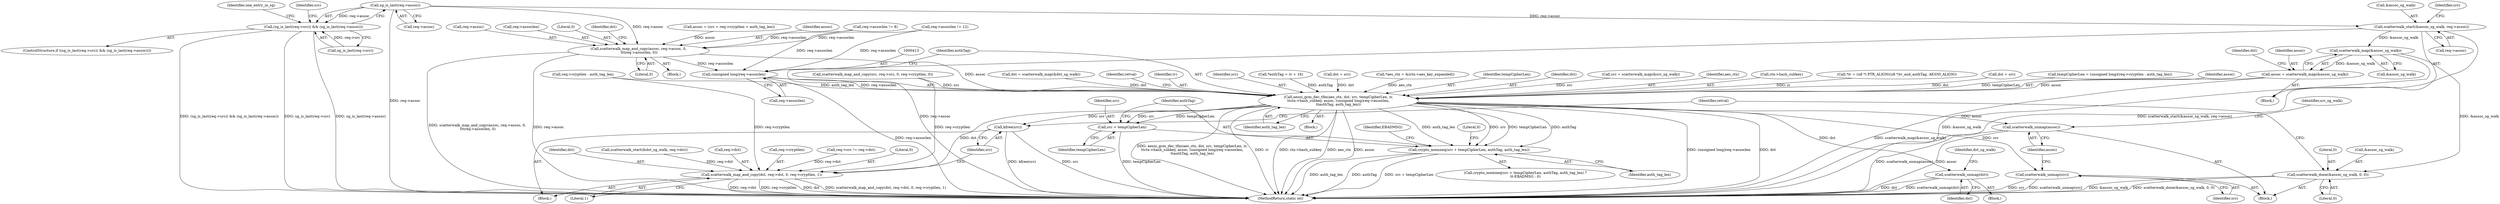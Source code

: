 digraph "1_linux_ccfe8c3f7e52ae83155cb038753f4c75b774ca8a@pointer" {
"1000297" [label="(Call,sg_is_last(req->assoc))"];
"1000292" [label="(Call,(sg_is_last(req->src)) && (sg_is_last(req->assoc)))"];
"1000311" [label="(Call,scatterwalk_start(&assoc_sg_walk, req->assoc))"];
"1000324" [label="(Call,scatterwalk_map(&assoc_sg_walk))"];
"1000322" [label="(Call,assoc = scatterwalk_map(&assoc_sg_walk))"];
"1000402" [label="(Call,aesni_gcm_dec_tfm(aes_ctx, dst, src, tempCipherLen, iv,\n\t\tctx->hash_subkey, assoc, (unsigned long)req->assoclen,\n\t\tauthTag, auth_tag_len))"];
"1000422" [label="(Call,crypto_memneq(src + tempCipherLen, authTag, auth_tag_len))"];
"1000423" [label="(Call,src + tempCipherLen)"];
"1000444" [label="(Call,scatterwalk_unmap(dst))"];
"1000451" [label="(Call,scatterwalk_unmap(src))"];
"1000453" [label="(Call,scatterwalk_unmap(assoc))"];
"1000467" [label="(Call,scatterwalk_map_and_copy(dst, req->dst, 0, req->cryptlen, 1))"];
"1000477" [label="(Call,kfree(src))"];
"1000460" [label="(Call,scatterwalk_done(&assoc_sg_walk, 0, 0))"];
"1000389" [label="(Call,scatterwalk_map_and_copy(assoc, req->assoc, 0,\n \t\t\treq->assoclen, 0))"];
"1000412" [label="(Call,(unsigned long)req->assoclen)"];
"1000405" [label="(Identifier,src)"];
"1000238" [label="(Call,req->cryptlen - auth_tag_len)"];
"1000395" [label="(Call,req->assoclen)"];
"1000389" [label="(Call,scatterwalk_map_and_copy(assoc, req->assoc, 0,\n \t\t\treq->assoclen, 0))"];
"1000478" [label="(Identifier,src)"];
"1000422" [label="(Call,crypto_memneq(src + tempCipherLen, authTag, auth_tag_len))"];
"1000425" [label="(Identifier,tempCipherLen)"];
"1000430" [label="(Literal,0)"];
"1000332" [label="(Call,req->src != req->dst)"];
"1000444" [label="(Call,scatterwalk_unmap(dst))"];
"1000466" [label="(Block,)"];
"1000312" [label="(Call,&assoc_sg_walk)"];
"1000400" [label="(Identifier,dst)"];
"1000480" [label="(Identifier,retval)"];
"1000171" [label="(Call,*authTag = iv + 16)"];
"1000467" [label="(Call,scatterwalk_map_and_copy(dst, req->dst, 0, req->cryptlen, 1))"];
"1000327" [label="(Call,dst = src)"];
"1000292" [label="(Call,(sg_is_last(req->src)) && (sg_is_last(req->assoc)))"];
"1000472" [label="(Literal,0)"];
"1000421" [label="(Call,crypto_memneq(src + tempCipherLen, authTag, auth_tag_len) ?\n\t\t-EBADMSG : 0)"];
"1000468" [label="(Identifier,dst)"];
"1000324" [label="(Call,scatterwalk_map(&assoc_sg_walk))"];
"1000433" [label="(Block,)"];
"1000148" [label="(Call,*aes_ctx = &(ctx->aes_key_expanded))"];
"1000402" [label="(Call,aesni_gcm_dec_tfm(aes_ctx, dst, src, tempCipherLen, iv,\n\t\tctx->hash_subkey, assoc, (unsigned long)req->assoclen,\n\t\tauthTag, auth_tag_len))"];
"1000311" [label="(Call,scatterwalk_start(&assoc_sg_walk, req->assoc))"];
"1000194" [label="(Call,req->assoclen != 12)"];
"1000477" [label="(Call,kfree(src))"];
"1000451" [label="(Call,scatterwalk_unmap(src))"];
"1000463" [label="(Literal,0)"];
"1000406" [label="(Identifier,tempCipherLen)"];
"1000301" [label="(Block,)"];
"1000303" [label="(Identifier,one_entry_in_sg)"];
"1000404" [label="(Identifier,dst)"];
"1000340" [label="(Call,scatterwalk_start(&dst_sg_walk, req->dst))"];
"1000448" [label="(Identifier,dst_sg_walk)"];
"1000297" [label="(Call,sg_is_last(req->assoc))"];
"1000317" [label="(Call,src = scatterwalk_map(&src_sg_walk))"];
"1000322" [label="(Call,assoc = scatterwalk_map(&assoc_sg_walk))"];
"1000314" [label="(Call,req->assoc)"];
"1000469" [label="(Call,req->dst)"];
"1000370" [label="(Call,assoc = (src + req->cryptlen + auth_tag_len))"];
"1000461" [label="(Call,&assoc_sg_walk)"];
"1000418" [label="(Identifier,auth_tag_len)"];
"1000417" [label="(Identifier,authTag)"];
"1000412" [label="(Call,(unsigned long)req->assoclen)"];
"1000291" [label="(ControlStructure,if ((sg_is_last(req->src)) && (sg_is_last(req->assoc))))"];
"1000390" [label="(Identifier,assoc)"];
"1000354" [label="(Identifier,src)"];
"1000293" [label="(Call,sg_is_last(req->src))"];
"1000427" [label="(Identifier,auth_tag_len)"];
"1000328" [label="(Identifier,dst)"];
"1000464" [label="(Literal,0)"];
"1000457" [label="(Identifier,src_sg_walk)"];
"1000452" [label="(Identifier,src)"];
"1000453" [label="(Call,scatterwalk_unmap(assoc))"];
"1000481" [label="(MethodReturn,static int)"];
"1000398" [label="(Literal,0)"];
"1000443" [label="(Block,)"];
"1000391" [label="(Call,req->assoc)"];
"1000403" [label="(Identifier,aes_ctx)"];
"1000408" [label="(Call,ctx->hash_subkey)"];
"1000460" [label="(Call,scatterwalk_done(&assoc_sg_walk, 0, 0))"];
"1000414" [label="(Call,req->assoclen)"];
"1000189" [label="(Call,req->assoclen != 8)"];
"1000325" [label="(Call,&assoc_sg_walk)"];
"1000445" [label="(Identifier,dst)"];
"1000161" [label="(Call,*iv = (u8 *) PTR_ALIGN((u8 *)iv_and_authTag, AESNI_ALIGN))"];
"1000424" [label="(Identifier,src)"];
"1000298" [label="(Call,req->assoc)"];
"1000379" [label="(Call,scatterwalk_map_and_copy(src, req->src, 0, req->cryptlen, 0))"];
"1000399" [label="(Call,dst = src)"];
"1000429" [label="(Identifier,EBADMSG)"];
"1000454" [label="(Identifier,assoc)"];
"1000476" [label="(Literal,1)"];
"1000423" [label="(Call,src + tempCipherLen)"];
"1000426" [label="(Identifier,authTag)"];
"1000323" [label="(Identifier,assoc)"];
"1000234" [label="(Call,tempCipherLen = (unsigned long)(req->cryptlen - auth_tag_len))"];
"1000411" [label="(Identifier,assoc)"];
"1000473" [label="(Call,req->cryptlen)"];
"1000346" [label="(Call,dst = scatterwalk_map(&dst_sg_walk))"];
"1000394" [label="(Literal,0)"];
"1000318" [label="(Identifier,src)"];
"1000108" [label="(Block,)"];
"1000420" [label="(Identifier,retval)"];
"1000407" [label="(Identifier,iv)"];
"1000352" [label="(Block,)"];
"1000297" -> "1000292"  [label="AST: "];
"1000297" -> "1000298"  [label="CFG: "];
"1000298" -> "1000297"  [label="AST: "];
"1000292" -> "1000297"  [label="CFG: "];
"1000297" -> "1000481"  [label="DDG: req->assoc"];
"1000297" -> "1000292"  [label="DDG: req->assoc"];
"1000297" -> "1000311"  [label="DDG: req->assoc"];
"1000297" -> "1000389"  [label="DDG: req->assoc"];
"1000292" -> "1000291"  [label="AST: "];
"1000292" -> "1000293"  [label="CFG: "];
"1000293" -> "1000292"  [label="AST: "];
"1000303" -> "1000292"  [label="CFG: "];
"1000354" -> "1000292"  [label="CFG: "];
"1000292" -> "1000481"  [label="DDG: (sg_is_last(req->src)) && (sg_is_last(req->assoc))"];
"1000292" -> "1000481"  [label="DDG: sg_is_last(req->src)"];
"1000292" -> "1000481"  [label="DDG: sg_is_last(req->assoc)"];
"1000293" -> "1000292"  [label="DDG: req->src"];
"1000311" -> "1000301"  [label="AST: "];
"1000311" -> "1000314"  [label="CFG: "];
"1000312" -> "1000311"  [label="AST: "];
"1000314" -> "1000311"  [label="AST: "];
"1000318" -> "1000311"  [label="CFG: "];
"1000311" -> "1000481"  [label="DDG: scatterwalk_start(&assoc_sg_walk, req->assoc)"];
"1000311" -> "1000481"  [label="DDG: req->assoc"];
"1000311" -> "1000324"  [label="DDG: &assoc_sg_walk"];
"1000324" -> "1000322"  [label="AST: "];
"1000324" -> "1000325"  [label="CFG: "];
"1000325" -> "1000324"  [label="AST: "];
"1000322" -> "1000324"  [label="CFG: "];
"1000324" -> "1000481"  [label="DDG: &assoc_sg_walk"];
"1000324" -> "1000322"  [label="DDG: &assoc_sg_walk"];
"1000324" -> "1000460"  [label="DDG: &assoc_sg_walk"];
"1000322" -> "1000301"  [label="AST: "];
"1000323" -> "1000322"  [label="AST: "];
"1000328" -> "1000322"  [label="CFG: "];
"1000322" -> "1000481"  [label="DDG: scatterwalk_map(&assoc_sg_walk)"];
"1000322" -> "1000402"  [label="DDG: assoc"];
"1000402" -> "1000108"  [label="AST: "];
"1000402" -> "1000418"  [label="CFG: "];
"1000403" -> "1000402"  [label="AST: "];
"1000404" -> "1000402"  [label="AST: "];
"1000405" -> "1000402"  [label="AST: "];
"1000406" -> "1000402"  [label="AST: "];
"1000407" -> "1000402"  [label="AST: "];
"1000408" -> "1000402"  [label="AST: "];
"1000411" -> "1000402"  [label="AST: "];
"1000412" -> "1000402"  [label="AST: "];
"1000417" -> "1000402"  [label="AST: "];
"1000418" -> "1000402"  [label="AST: "];
"1000420" -> "1000402"  [label="CFG: "];
"1000402" -> "1000481"  [label="DDG: assoc"];
"1000402" -> "1000481"  [label="DDG: (unsigned long)req->assoclen"];
"1000402" -> "1000481"  [label="DDG: dst"];
"1000402" -> "1000481"  [label="DDG: aesni_gcm_dec_tfm(aes_ctx, dst, src, tempCipherLen, iv,\n\t\tctx->hash_subkey, assoc, (unsigned long)req->assoclen,\n\t\tauthTag, auth_tag_len)"];
"1000402" -> "1000481"  [label="DDG: iv"];
"1000402" -> "1000481"  [label="DDG: ctx->hash_subkey"];
"1000402" -> "1000481"  [label="DDG: aes_ctx"];
"1000148" -> "1000402"  [label="DDG: aes_ctx"];
"1000327" -> "1000402"  [label="DDG: dst"];
"1000346" -> "1000402"  [label="DDG: dst"];
"1000399" -> "1000402"  [label="DDG: dst"];
"1000379" -> "1000402"  [label="DDG: src"];
"1000317" -> "1000402"  [label="DDG: src"];
"1000234" -> "1000402"  [label="DDG: tempCipherLen"];
"1000161" -> "1000402"  [label="DDG: iv"];
"1000389" -> "1000402"  [label="DDG: assoc"];
"1000412" -> "1000402"  [label="DDG: req->assoclen"];
"1000171" -> "1000402"  [label="DDG: authTag"];
"1000238" -> "1000402"  [label="DDG: auth_tag_len"];
"1000402" -> "1000422"  [label="DDG: src"];
"1000402" -> "1000422"  [label="DDG: tempCipherLen"];
"1000402" -> "1000422"  [label="DDG: authTag"];
"1000402" -> "1000422"  [label="DDG: auth_tag_len"];
"1000402" -> "1000423"  [label="DDG: src"];
"1000402" -> "1000423"  [label="DDG: tempCipherLen"];
"1000402" -> "1000444"  [label="DDG: dst"];
"1000402" -> "1000451"  [label="DDG: src"];
"1000402" -> "1000453"  [label="DDG: assoc"];
"1000402" -> "1000467"  [label="DDG: dst"];
"1000402" -> "1000477"  [label="DDG: src"];
"1000422" -> "1000421"  [label="AST: "];
"1000422" -> "1000427"  [label="CFG: "];
"1000423" -> "1000422"  [label="AST: "];
"1000426" -> "1000422"  [label="AST: "];
"1000427" -> "1000422"  [label="AST: "];
"1000429" -> "1000422"  [label="CFG: "];
"1000430" -> "1000422"  [label="CFG: "];
"1000422" -> "1000481"  [label="DDG: auth_tag_len"];
"1000422" -> "1000481"  [label="DDG: authTag"];
"1000422" -> "1000481"  [label="DDG: src + tempCipherLen"];
"1000423" -> "1000425"  [label="CFG: "];
"1000424" -> "1000423"  [label="AST: "];
"1000425" -> "1000423"  [label="AST: "];
"1000426" -> "1000423"  [label="CFG: "];
"1000423" -> "1000481"  [label="DDG: tempCipherLen"];
"1000444" -> "1000443"  [label="AST: "];
"1000444" -> "1000445"  [label="CFG: "];
"1000445" -> "1000444"  [label="AST: "];
"1000448" -> "1000444"  [label="CFG: "];
"1000444" -> "1000481"  [label="DDG: dst"];
"1000444" -> "1000481"  [label="DDG: scatterwalk_unmap(dst)"];
"1000451" -> "1000433"  [label="AST: "];
"1000451" -> "1000452"  [label="CFG: "];
"1000452" -> "1000451"  [label="AST: "];
"1000454" -> "1000451"  [label="CFG: "];
"1000451" -> "1000481"  [label="DDG: src"];
"1000451" -> "1000481"  [label="DDG: scatterwalk_unmap(src)"];
"1000453" -> "1000433"  [label="AST: "];
"1000453" -> "1000454"  [label="CFG: "];
"1000454" -> "1000453"  [label="AST: "];
"1000457" -> "1000453"  [label="CFG: "];
"1000453" -> "1000481"  [label="DDG: scatterwalk_unmap(assoc)"];
"1000453" -> "1000481"  [label="DDG: assoc"];
"1000467" -> "1000466"  [label="AST: "];
"1000467" -> "1000476"  [label="CFG: "];
"1000468" -> "1000467"  [label="AST: "];
"1000469" -> "1000467"  [label="AST: "];
"1000472" -> "1000467"  [label="AST: "];
"1000473" -> "1000467"  [label="AST: "];
"1000476" -> "1000467"  [label="AST: "];
"1000478" -> "1000467"  [label="CFG: "];
"1000467" -> "1000481"  [label="DDG: dst"];
"1000467" -> "1000481"  [label="DDG: scatterwalk_map_and_copy(dst, req->dst, 0, req->cryptlen, 1)"];
"1000467" -> "1000481"  [label="DDG: req->dst"];
"1000467" -> "1000481"  [label="DDG: req->cryptlen"];
"1000332" -> "1000467"  [label="DDG: req->dst"];
"1000340" -> "1000467"  [label="DDG: req->dst"];
"1000238" -> "1000467"  [label="DDG: req->cryptlen"];
"1000379" -> "1000467"  [label="DDG: req->cryptlen"];
"1000477" -> "1000466"  [label="AST: "];
"1000477" -> "1000478"  [label="CFG: "];
"1000478" -> "1000477"  [label="AST: "];
"1000480" -> "1000477"  [label="CFG: "];
"1000477" -> "1000481"  [label="DDG: kfree(src)"];
"1000477" -> "1000481"  [label="DDG: src"];
"1000460" -> "1000433"  [label="AST: "];
"1000460" -> "1000464"  [label="CFG: "];
"1000461" -> "1000460"  [label="AST: "];
"1000463" -> "1000460"  [label="AST: "];
"1000464" -> "1000460"  [label="AST: "];
"1000480" -> "1000460"  [label="CFG: "];
"1000460" -> "1000481"  [label="DDG: &assoc_sg_walk"];
"1000460" -> "1000481"  [label="DDG: scatterwalk_done(&assoc_sg_walk, 0, 0)"];
"1000389" -> "1000352"  [label="AST: "];
"1000389" -> "1000398"  [label="CFG: "];
"1000390" -> "1000389"  [label="AST: "];
"1000391" -> "1000389"  [label="AST: "];
"1000394" -> "1000389"  [label="AST: "];
"1000395" -> "1000389"  [label="AST: "];
"1000398" -> "1000389"  [label="AST: "];
"1000400" -> "1000389"  [label="CFG: "];
"1000389" -> "1000481"  [label="DDG: scatterwalk_map_and_copy(assoc, req->assoc, 0,\n \t\t\treq->assoclen, 0)"];
"1000389" -> "1000481"  [label="DDG: req->assoc"];
"1000370" -> "1000389"  [label="DDG: assoc"];
"1000189" -> "1000389"  [label="DDG: req->assoclen"];
"1000194" -> "1000389"  [label="DDG: req->assoclen"];
"1000389" -> "1000412"  [label="DDG: req->assoclen"];
"1000412" -> "1000414"  [label="CFG: "];
"1000413" -> "1000412"  [label="AST: "];
"1000414" -> "1000412"  [label="AST: "];
"1000417" -> "1000412"  [label="CFG: "];
"1000412" -> "1000481"  [label="DDG: req->assoclen"];
"1000189" -> "1000412"  [label="DDG: req->assoclen"];
"1000194" -> "1000412"  [label="DDG: req->assoclen"];
}
